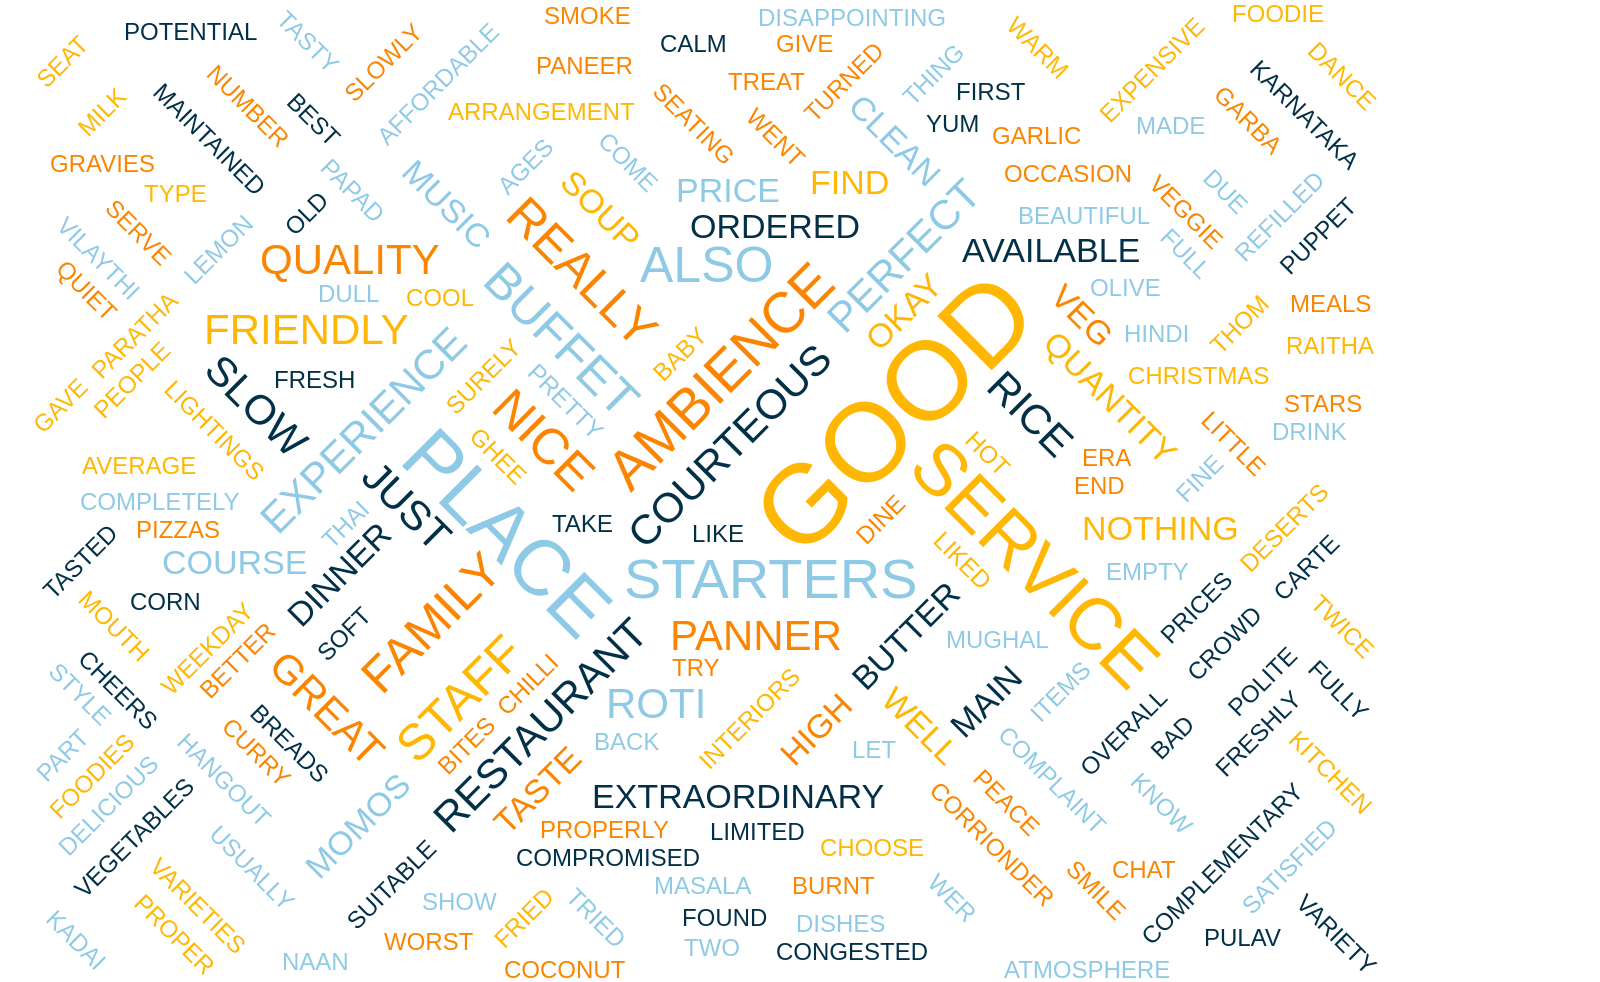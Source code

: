 {"$schema":"https://vega.github.io/schema/vega/v5.json",
  "description": "A word cloud visualization of Sample Resturant Views in Bangalore",
  "width": 800,
  "height": 400,
  "padding": 0,

  "data": [
    {
      "name": "table",
      "values": [
      "A beautiful place to dine in.The interiors take you back to the Mughal era. The lightings are just perfect.We went there on the occasion of Christmas and so they had only limited items available. But the taste and service was not compromised at all.The only complaint is that the breads could have been better.Would surely like to come here again",
      "I was here for dinner with my family on a weekday. The restaurant was completely empty. Ambience is good with some good old hindi music. Seating arrangement are good too. We ordered masala papad, panner and baby corn starters, lemon and corrionder soup, butter roti, olive and chilli paratha. Food was fresh and good, service is good too. Good for family hangout.Cheers",
      "Had been here for dinner with family",
     "Turned out to be a good choose suitable for all ages of people", 
      "Can try this place. We liked the most was their starters", 
      "Service is good. Prices are affordable.",
      "The ambience is really nice, staff is courteous. The price is pretty high for the quantity, but overall the experience was fine. The quality of food is nice but nothing extraordinary. They also have buffet only veg",
      "The quality of food is nice but nothing extraordinary",
      "This place just cool ? with good ambience and slow music and having delicious food is where you find peace. Staff very friendly and they have maintained the place so clean. The price is average for what the quantity of food they serve.Thom yum Thai soup was best and was treat to mouth, roti was soft with that vilaythi paneer was perfect to have for veggie foodies, in rice we tried burnt garlic fried rice with vegetables and it was the perfect thing to end.',   Quiet a good family type of place.. too calm and usually we don't find crowd here.. panner curry and the deserts is what we had tasted.. they wer really good but we found it a little expensive",   
      "I had a very bad experience here.I don't know about a la carte, but the buffet was the worst. They gave us complementary drink and momos before the buffet. The momos were really good.The number of varieties first of all was very disappointing. The service was very slow. They refilled the food very slowly. The starters were okay. The main course also was so so. There was two gravies with roti and some rice with raitha.",
      "Very polite and courteous",
      "the staff welcomed me with a warm smile",
      "hot and freshly made",
      "It was tasty with the taste of coconut milk",
      "Congested atmosphere due to smoke from kitchen",
      "Okay service",
      "This place has high potential but let down by dull ambience",
      "Great food and proper Karnataka style full meals. Been there twice and was fully satisfied.. Will give 5 stars if it's well managed",
      "Very good restaurant in neighbourhood. Buffet system is properly arranged. Variety of dishes along with garba dance and puppet show. Good spread of desserts.",
      "We ordered soups, babycorn starters, butter naan, kadai panner, veg kohlapuri, pease pulav. Food was good. But the service is too slow",
      "Nice Ambience and setting. Also outdoor dining is available. ",
      "is really good and the place is clean also. All in all wonderful place and another great restaurant part of the franchise",
      "oved the foodie experience here",
      "they were all so friendly and courteous",
      "I love the service here",
      "This is a peaceful place where u can seat chat with your friends with very good starters , drinks , and ofourse pizzas",
      "Great service,Friendly staff,Good quality of food",
      "A complete disappointment as it just had some processed cheese and the bread was dipped in ghee",
      "The right menu for quick bites as well as main course"
      ],
      "transform": [
        {
          "type": "countpattern",
          "field": "data",
          "case": "upper",
          "pattern": "[\\w']{3,}",
          "stopwords": "(of|ofcourse|i|me|my|myself|we|us|our|ours|ourselves|you|your|yours|yourself|yourselves|he|him|his|himself|she|her|hers|herself|it|its|itself|they|them|their|theirs|themselves|what|which|who|whom|whose|this|that|these|those|am|is|are|was|were|be|been|being|have|has|had|having|do|does|did|doing|will|would|should|can|could|ought|i'm|you're|he's|she's|it's|we're|they're|i've|you've|we've|they've|i'd|you'd|he'd|she'd|we'd|they'd|i'll|you'll|he'll|she'll|we'll|they'll|isn't|aren't|wasn't|weren't|hasn't|haven't|hadn't|doesn't|don't|didn't|won't|wouldn't|shan't|shouldn't|can't|cannot|couldn't|mustn't|let's|that's|who's|what's|here's|there's|when's|where's|why's|how's|a|an|the|and|but|if|or|because|as|until|while|of|at|by|for|with|about|against|between|into|through|during|before|after|above|below|to|from|up|upon|down|in|out|on|off|over|under|again|further|then|once|here|there|when|where|why|how|all|any|both|each|few|more|most|other|some|such|no|nor|not|only|own|same|so|than|too|very|say|says|said|shall|food|it)"
        },
        {
          "type": "formula", "as": "angle",
          "expr": "[-45, 0, 45][~~(random() * 3)]"
        },
        {
          "type": "formula", "as": "weight",
          "expr": "if(datum.text=='VEGA', 600, 300)"
        }
      ]
    }
  ],

  "scales": [
    {
      "name": "color",
      "type": "ordinal",
      "domain": {"data": "table", "field": "text"},
      "range": ["#8ECAE6","219EBC","#FB8500","#FFB703", "#023047"]
    }
  ],
  "background" :"white",

  "marks": [
    {
      "type": "text",
      "from": {"data": "table"},
      "encode": {
        "enter": {
          "text": {"field": "text"},
          "align": {"value": "center"},
          "baseline": {"value": "alphabetic"},
          "fill": {"scale": "color", "field": "text"}
        },
        "update": {
          "fillOpacity": {"value": 1}
        },
        "hover": {
          "fillOpacity": {"value": 0.5}
        }
      },
      "transform": [
        {
          "type": "wordcloud",
          "size": [700, 500],
          "text": {"field": "text"},
          "rotate": {"field": "datum.angle"},
          "font": "Helvetica Neue, Arial",
          "fontSize": {"field": "datum.count"},
          "fontWeight": {"field": "datum.weight"},
          "fontSizeRange": [12, 56],
          "padding": 2
        }
      ]
    }
  ]
}
